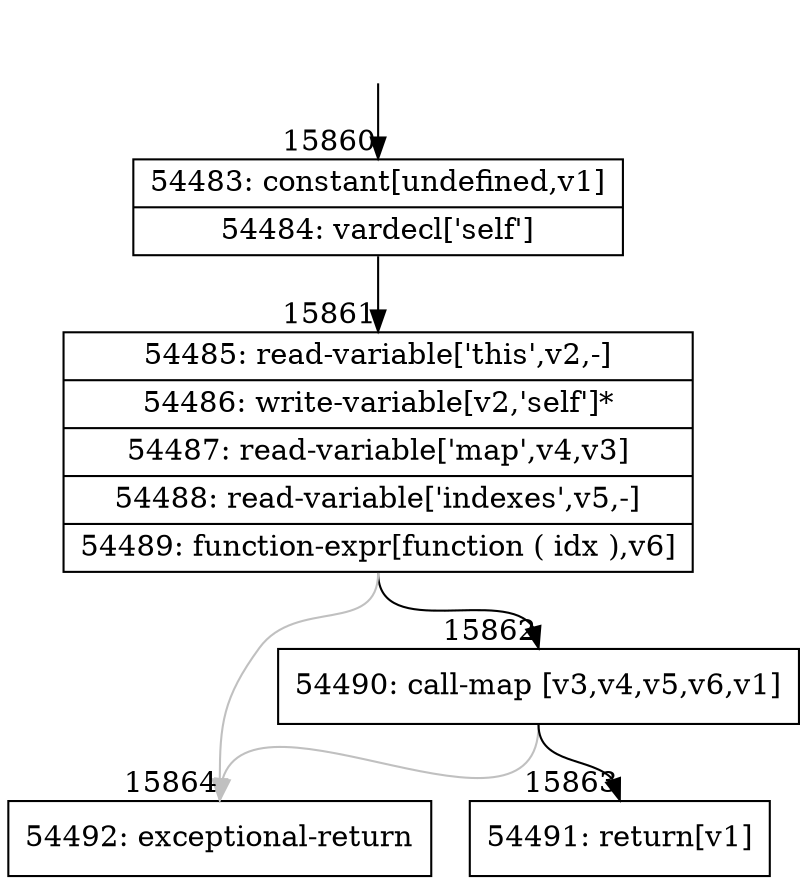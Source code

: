 digraph {
rankdir="TD"
BB_entry1347[shape=none,label=""];
BB_entry1347 -> BB15860 [tailport=s, headport=n, headlabel="    15860"]
BB15860 [shape=record label="{54483: constant[undefined,v1]|54484: vardecl['self']}" ] 
BB15860 -> BB15861 [tailport=s, headport=n, headlabel="      15861"]
BB15861 [shape=record label="{54485: read-variable['this',v2,-]|54486: write-variable[v2,'self']*|54487: read-variable['map',v4,v3]|54488: read-variable['indexes',v5,-]|54489: function-expr[function ( idx ),v6]}" ] 
BB15861 -> BB15862 [tailport=s, headport=n, headlabel="      15862"]
BB15861 -> BB15864 [tailport=s, headport=n, color=gray, headlabel="      15864"]
BB15862 [shape=record label="{54490: call-map [v3,v4,v5,v6,v1]}" ] 
BB15862 -> BB15863 [tailport=s, headport=n, headlabel="      15863"]
BB15862 -> BB15864 [tailport=s, headport=n, color=gray]
BB15863 [shape=record label="{54491: return[v1]}" ] 
BB15864 [shape=record label="{54492: exceptional-return}" ] 
//#$~ 29370
}
